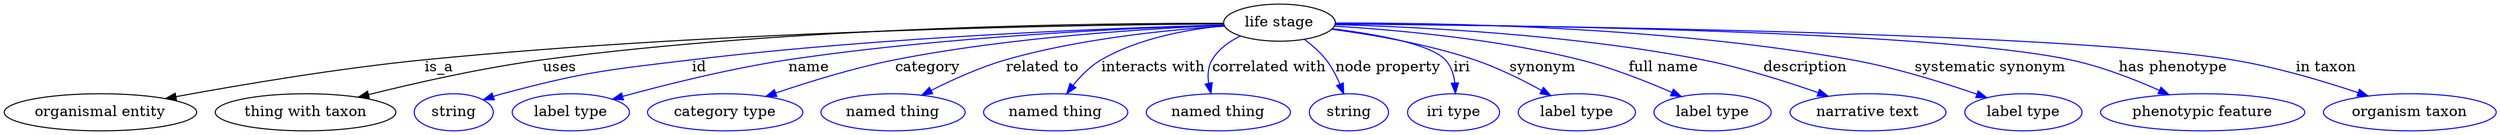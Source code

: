 digraph {
	graph [bb="0,0,1959.4,123"];
	node [label="\N"];
	"life stage"	 [height=0.5,
		label="life stage",
		pos="1004.8,105",
		width=1.1916];
	"organismal entity"	 [height=0.5,
		pos="72.794,18",
		width=2.022];
	"life stage" -> "organismal entity"	 [label=is_a,
		lp="341.79,61.5",
		pos="e,124.8,30.694 961.65,104.67 854.51,103.41 567.85,97.429 330.79,69 263.22,60.896 186.86,44.938 134.87,33.02"];
	"thing with taxon"	 [height=0.5,
		pos="232.79,18",
		width=1.9137];
	"life stage" -> "thing with taxon"	 [label=uses,
		lp="438.79,61.5",
		pos="e,276.19,32.011 961.92,103.41 846.31,98.966 529.9,85.601 426.79,69 378.5,61.225 324.81,46.631 286.17,35.039"];
	id	 [color=blue,
		height=0.5,
		label=string,
		pos="349.79,18",
		width=0.84854];
	"life stage" -> id	 [color=blue,
		label=id,
		lp="553.29,61.5",
		pos="e,373.57,29.715 961.75,103.44 880.49,100.08 699.06,90.664 547.79,69 476.78,58.829 458.02,58.183 389.79,36 387.53,35.265 385.23,34.441 \
382.92,33.562",
		style=solid];
	name	 [color=blue,
		height=0.5,
		label="label type",
		pos="443.79,18",
		width=1.2638];
	"life stage" -> name	 [color=blue,
		label=name,
		lp="645.29,61.5",
		pos="e,478.65,29.73 962.05,103 892.15,99.263 749.18,89.646 629.79,69 580.58,60.489 525.56,44.58 488.22,32.785",
		style=solid];
	category	 [color=blue,
		height=0.5,
		label="category type",
		pos="565.79,18",
		width=1.6249];
	"life stage" -> category	 [color=blue,
		label=category,
		lp="737.29,61.5",
		pos="e,601.07,32.495 961.9,102.5 904.7,98.536 800.58,89.09 713.79,69 678.35,60.796 639.5,47.226 610.51,36.146",
		style=solid];
	"related to"	 [color=blue,
		height=0.5,
		label="named thing",
		pos="697.79,18",
		width=1.5346];
	"life stage" -> "related to"	 [color=blue,
		label="related to",
		lp="824.79,61.5",
		pos="e,723.87,33.868 962.48,101.28 920.2,96.72 853.76,87.233 798.79,69 775.88,61.399 751.69,49.344 732.73,38.861",
		style=solid];
	"interacts with"	 [color=blue,
		height=0.5,
		label="named thing",
		pos="825.79,18",
		width=1.5346];
	"life stage" -> "interacts with"	 [color=blue,
		label="interacts with",
		lp="908.79,61.5",
		pos="e,837.9,36.013 963.4,100.01 935.85,95.251 899.72,86.147 871.79,69 861.37,62.6 851.91,53.138 844.32,44.097",
		style=solid];
	"correlated with"	 [color=blue,
		height=0.5,
		label="named thing",
		pos="953.79,18",
		width=1.5346];
	"life stage" -> "correlated with"	 [color=blue,
		label="correlated with",
		lp="994.79,61.5",
		pos="e,949.82,36.435 976.08,91.564 967.3,85.916 958.68,78.43 953.79,69 950.26,62.19 949.12,54.149 949.16,46.49",
		style=solid];
	"node property"	 [color=blue,
		height=0.5,
		label=string,
		pos="1057.8,18",
		width=0.84854];
	"life stage" -> "node property"	 [color=blue,
		label="node property",
		lp="1081.8,61.5",
		pos="e,1051.7,35.652 1021.1,88.257 1026.2,82.453 1031.6,75.712 1035.8,69 1040.4,61.561 1044.6,52.967 1048,44.978",
		style=solid];
	iri	 [color=blue,
		height=0.5,
		label="iri type",
		pos="1142.8,18",
		width=1.011];
	"life stage" -> iri	 [color=blue,
		label=iri,
		lp="1141.3,61.5",
		pos="e,1140.1,36.296 1043.6,97.159 1073.7,90.397 1112.1,80.008 1123.8,69 1130.3,62.93 1134.5,54.457 1137.4,46.159",
		style=solid];
	synonym	 [color=blue,
		height=0.5,
		label="label type",
		pos="1242.8,18",
		width=1.2638];
	"life stage" -> synonym	 [color=blue,
		label=synonym,
		lp="1209.3,61.5",
		pos="e,1219.3,33.486 1044.7,98.265 1074.8,92.465 1116.7,82.828 1151.8,69 1172.1,60.986 1193.5,49.198 1210.4,38.972",
		style=solid];
	"full name"	 [color=blue,
		height=0.5,
		label="label type",
		pos="1351.8,18",
		width=1.2638];
	"life stage" -> "full name"	 [color=blue,
		label="full name",
		lp="1304.3,61.5",
		pos="e,1324.7,32.736 1047.4,101.94 1094.9,97.721 1173.6,88.341 1238.8,69 1265.4,61.11 1293.9,48.233 1315.6,37.392",
		style=solid];
	description	 [color=blue,
		height=0.5,
		label="narrative text",
		pos="1472.8,18",
		width=1.6068];
	"life stage" -> description	 [color=blue,
		label=description,
		lp="1416.3,61.5",
		pos="e,1439.8,32.826 1047.8,103.67 1111.4,100.94 1233.7,92.817 1334.8,69 1367.7,61.255 1403.4,47.9 1430.3,36.799",
		style=solid];
	"systematic synonym"	 [color=blue,
		height=0.5,
		label="label type",
		pos="1593.8,18",
		width=1.2638];
	"life stage" -> "systematic synonym"	 [color=blue,
		label="systematic synonym",
		lp="1559.8,61.5",
		pos="e,1563.2,31.545 1047.5,102.98 1143.6,98.205 1374.6,85.373 1450.8,69 1486.5,61.326 1525.5,47.004 1553.7,35.487",
		style=solid];
	"has phenotype"	 [color=blue,
		height=0.5,
		label="phenotypic feature",
		pos="1733.8,18",
		width=2.1304];
	"life stage" -> "has phenotype"	 [color=blue,
		label="has phenotype",
		lp="1702.3,61.5",
		pos="e,1704.4,34.738 1048,104.49 1169.2,102.75 1511.1,95.552 1619.8,69 1646,62.591 1673.7,50.344 1695.2,39.458",
		style=solid];
	"in taxon"	 [color=blue,
		height=0.5,
		label="organism taxon",
		pos="1893.8,18",
		width=1.8234];
	"life stage" -> "in taxon"	 [color=blue,
		label="in taxon",
		lp="1821.3,61.5",
		pos="e,1858.7,33.269 1048.1,104.5 1185.6,102.67 1610.8,94.993 1745.8,69 1781.5,62.122 1820.4,48.492 1849.3,37.052",
		style=solid];
}

